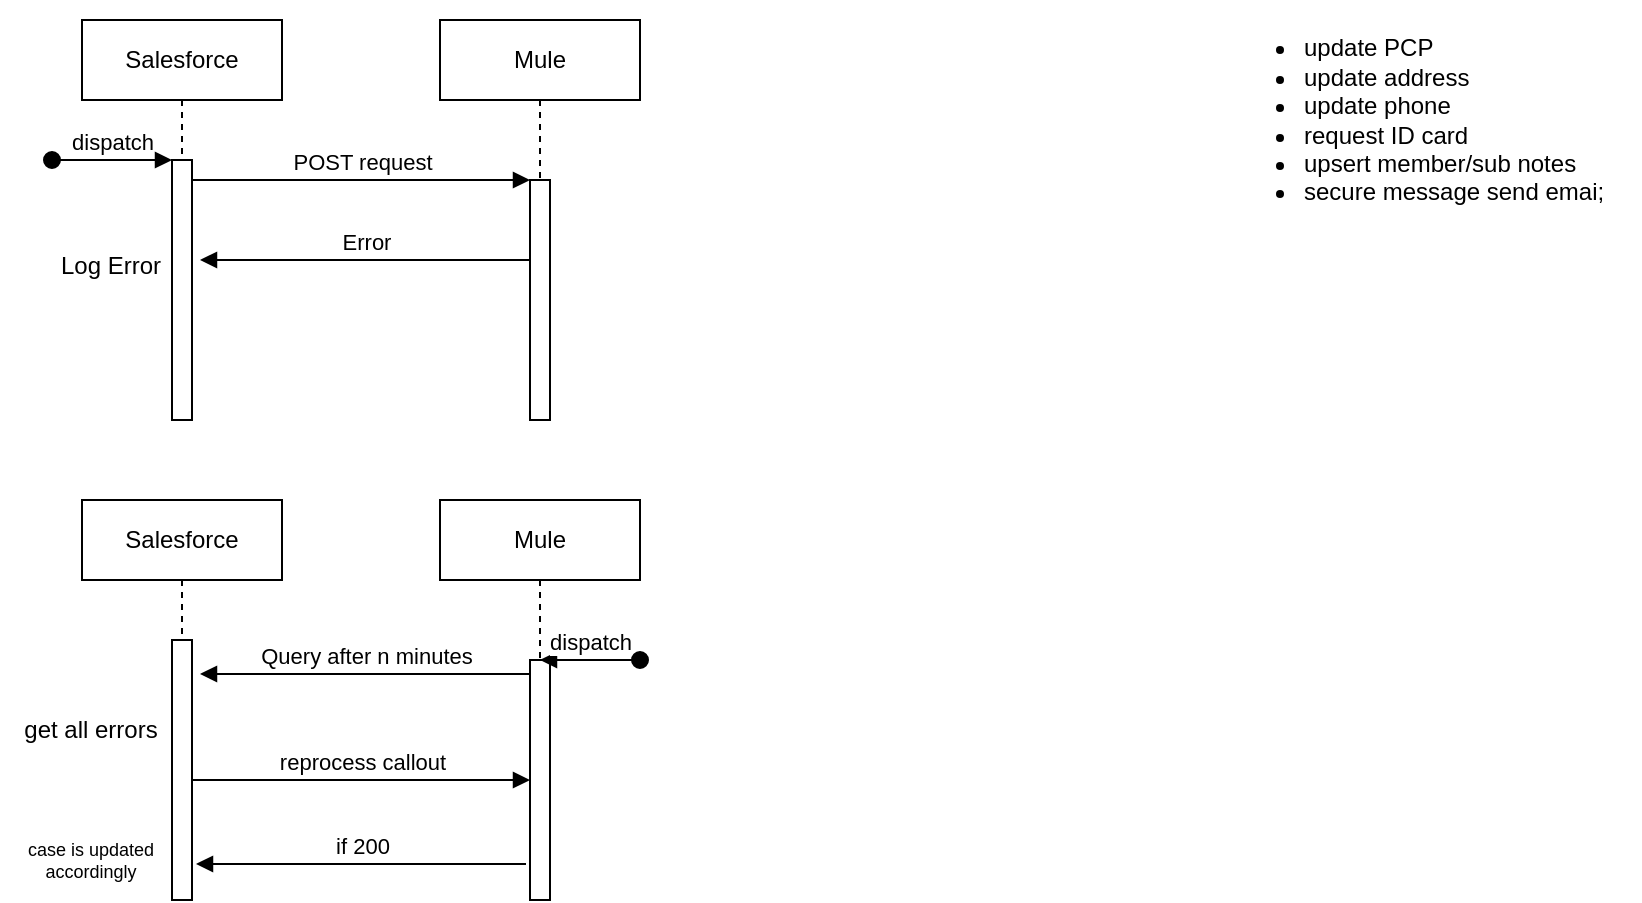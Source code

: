 <mxfile version="24.8.6" pages="2">
  <diagram name="Page-1" id="2YBvvXClWsGukQMizWep">
    <mxGraphModel dx="683" dy="409" grid="1" gridSize="10" guides="1" tooltips="1" connect="1" arrows="1" fold="1" page="1" pageScale="1" pageWidth="850" pageHeight="1100" math="0" shadow="0">
      <root>
        <mxCell id="0" />
        <mxCell id="1" parent="0" />
        <mxCell id="aM9ryv3xv72pqoxQDRHE-1" value="Salesforce" style="shape=umlLifeline;perimeter=lifelinePerimeter;whiteSpace=wrap;html=1;container=0;dropTarget=0;collapsible=0;recursiveResize=0;outlineConnect=0;portConstraint=eastwest;newEdgeStyle={&quot;edgeStyle&quot;:&quot;elbowEdgeStyle&quot;,&quot;elbow&quot;:&quot;vertical&quot;,&quot;curved&quot;:0,&quot;rounded&quot;:0};" parent="1" vertex="1">
          <mxGeometry x="41" y="40" width="100" height="200" as="geometry" />
        </mxCell>
        <mxCell id="aM9ryv3xv72pqoxQDRHE-2" value="" style="html=1;points=[];perimeter=orthogonalPerimeter;outlineConnect=0;targetShapes=umlLifeline;portConstraint=eastwest;newEdgeStyle={&quot;edgeStyle&quot;:&quot;elbowEdgeStyle&quot;,&quot;elbow&quot;:&quot;vertical&quot;,&quot;curved&quot;:0,&quot;rounded&quot;:0};" parent="aM9ryv3xv72pqoxQDRHE-1" vertex="1">
          <mxGeometry x="45" y="70" width="10" height="130" as="geometry" />
        </mxCell>
        <mxCell id="aM9ryv3xv72pqoxQDRHE-3" value="dispatch" style="html=1;verticalAlign=bottom;startArrow=oval;endArrow=block;startSize=8;edgeStyle=elbowEdgeStyle;elbow=vertical;curved=0;rounded=0;" parent="aM9ryv3xv72pqoxQDRHE-1" target="aM9ryv3xv72pqoxQDRHE-2" edge="1">
          <mxGeometry relative="1" as="geometry">
            <mxPoint x="-15" y="70" as="sourcePoint" />
          </mxGeometry>
        </mxCell>
        <mxCell id="aM9ryv3xv72pqoxQDRHE-5" value="Mule" style="shape=umlLifeline;perimeter=lifelinePerimeter;whiteSpace=wrap;html=1;container=0;dropTarget=0;collapsible=0;recursiveResize=0;outlineConnect=0;portConstraint=eastwest;newEdgeStyle={&quot;edgeStyle&quot;:&quot;elbowEdgeStyle&quot;,&quot;elbow&quot;:&quot;vertical&quot;,&quot;curved&quot;:0,&quot;rounded&quot;:0};" parent="1" vertex="1">
          <mxGeometry x="220" y="40" width="100" height="200" as="geometry" />
        </mxCell>
        <mxCell id="aM9ryv3xv72pqoxQDRHE-6" value="" style="html=1;points=[];perimeter=orthogonalPerimeter;outlineConnect=0;targetShapes=umlLifeline;portConstraint=eastwest;newEdgeStyle={&quot;edgeStyle&quot;:&quot;elbowEdgeStyle&quot;,&quot;elbow&quot;:&quot;vertical&quot;,&quot;curved&quot;:0,&quot;rounded&quot;:0};" parent="aM9ryv3xv72pqoxQDRHE-5" vertex="1">
          <mxGeometry x="45" y="80" width="10" height="120" as="geometry" />
        </mxCell>
        <mxCell id="aM9ryv3xv72pqoxQDRHE-7" value="POST request" style="html=1;verticalAlign=bottom;endArrow=block;edgeStyle=elbowEdgeStyle;elbow=vertical;curved=0;rounded=0;" parent="1" source="aM9ryv3xv72pqoxQDRHE-2" target="aM9ryv3xv72pqoxQDRHE-6" edge="1">
          <mxGeometry relative="1" as="geometry">
            <mxPoint x="195" y="130" as="sourcePoint" />
            <Array as="points">
              <mxPoint x="180" y="120" />
            </Array>
          </mxGeometry>
        </mxCell>
        <mxCell id="aM9ryv3xv72pqoxQDRHE-9" value="Error" style="html=1;verticalAlign=bottom;endArrow=block;edgeStyle=elbowEdgeStyle;elbow=vertical;curved=0;rounded=0;" parent="1" source="aM9ryv3xv72pqoxQDRHE-6" edge="1">
          <mxGeometry relative="1" as="geometry">
            <mxPoint x="175" y="160" as="sourcePoint" />
            <Array as="points">
              <mxPoint x="190" y="160" />
            </Array>
            <mxPoint x="100" y="160.0" as="targetPoint" />
          </mxGeometry>
        </mxCell>
        <mxCell id="5-LlZd3Is8r0wKju0mss-1" value="&lt;ul&gt;&lt;li&gt;update PCP&lt;/li&gt;&lt;li&gt;update address&lt;/li&gt;&lt;li&gt;update phone&lt;/li&gt;&lt;li&gt;request ID card&lt;/li&gt;&lt;li&gt;upsert member/sub notes&lt;/li&gt;&lt;li&gt;secure message send emai;&lt;/li&gt;&lt;/ul&gt;" style="text;html=1;align=left;verticalAlign=middle;resizable=0;points=[];autosize=1;strokeColor=none;fillColor=none;" vertex="1" parent="1">
          <mxGeometry x="610" y="30" width="210" height="120" as="geometry" />
        </mxCell>
        <mxCell id="YPPJ2A2amINfqLARDPHf-1" value="Log Error" style="text;html=1;align=center;verticalAlign=middle;resizable=0;points=[];autosize=1;strokeColor=none;fillColor=none;" vertex="1" parent="1">
          <mxGeometry x="20" y="148" width="70" height="30" as="geometry" />
        </mxCell>
        <mxCell id="YPPJ2A2amINfqLARDPHf-3" value="Salesforce" style="shape=umlLifeline;perimeter=lifelinePerimeter;whiteSpace=wrap;html=1;container=0;dropTarget=0;collapsible=0;recursiveResize=0;outlineConnect=0;portConstraint=eastwest;newEdgeStyle={&quot;edgeStyle&quot;:&quot;elbowEdgeStyle&quot;,&quot;elbow&quot;:&quot;vertical&quot;,&quot;curved&quot;:0,&quot;rounded&quot;:0};" vertex="1" parent="1">
          <mxGeometry x="41" y="280" width="100" height="200" as="geometry" />
        </mxCell>
        <mxCell id="YPPJ2A2amINfqLARDPHf-4" value="" style="html=1;points=[];perimeter=orthogonalPerimeter;outlineConnect=0;targetShapes=umlLifeline;portConstraint=eastwest;newEdgeStyle={&quot;edgeStyle&quot;:&quot;elbowEdgeStyle&quot;,&quot;elbow&quot;:&quot;vertical&quot;,&quot;curved&quot;:0,&quot;rounded&quot;:0};" vertex="1" parent="YPPJ2A2amINfqLARDPHf-3">
          <mxGeometry x="45" y="70" width="10" height="130" as="geometry" />
        </mxCell>
        <mxCell id="YPPJ2A2amINfqLARDPHf-6" value="Mule" style="shape=umlLifeline;perimeter=lifelinePerimeter;whiteSpace=wrap;html=1;container=0;dropTarget=0;collapsible=0;recursiveResize=0;outlineConnect=0;portConstraint=eastwest;newEdgeStyle={&quot;edgeStyle&quot;:&quot;elbowEdgeStyle&quot;,&quot;elbow&quot;:&quot;vertical&quot;,&quot;curved&quot;:0,&quot;rounded&quot;:0};" vertex="1" parent="1">
          <mxGeometry x="220" y="280" width="100" height="200" as="geometry" />
        </mxCell>
        <mxCell id="YPPJ2A2amINfqLARDPHf-7" value="" style="html=1;points=[];perimeter=orthogonalPerimeter;outlineConnect=0;targetShapes=umlLifeline;portConstraint=eastwest;newEdgeStyle={&quot;edgeStyle&quot;:&quot;elbowEdgeStyle&quot;,&quot;elbow&quot;:&quot;vertical&quot;,&quot;curved&quot;:0,&quot;rounded&quot;:0};" vertex="1" parent="YPPJ2A2amINfqLARDPHf-6">
          <mxGeometry x="45" y="80" width="10" height="120" as="geometry" />
        </mxCell>
        <mxCell id="YPPJ2A2amINfqLARDPHf-8" value="reprocess callout" style="html=1;verticalAlign=bottom;endArrow=block;edgeStyle=elbowEdgeStyle;elbow=vertical;curved=0;rounded=0;" edge="1" parent="1">
          <mxGeometry relative="1" as="geometry">
            <mxPoint x="96" y="420" as="sourcePoint" />
            <Array as="points">
              <mxPoint x="180" y="420" />
            </Array>
            <mxPoint x="265" y="420" as="targetPoint" />
          </mxGeometry>
        </mxCell>
        <mxCell id="YPPJ2A2amINfqLARDPHf-9" value="Query after n minutes" style="html=1;verticalAlign=bottom;endArrow=block;edgeStyle=elbowEdgeStyle;elbow=vertical;curved=0;rounded=0;" edge="1" parent="1">
          <mxGeometry relative="1" as="geometry">
            <mxPoint x="265" y="367" as="sourcePoint" />
            <Array as="points">
              <mxPoint x="190" y="367" />
            </Array>
            <mxPoint x="100" y="367.0" as="targetPoint" />
          </mxGeometry>
        </mxCell>
        <mxCell id="YPPJ2A2amINfqLARDPHf-10" value="get all errors" style="text;html=1;align=center;verticalAlign=middle;resizable=0;points=[];autosize=1;strokeColor=none;fillColor=none;" vertex="1" parent="1">
          <mxGeometry y="380" width="90" height="30" as="geometry" />
        </mxCell>
        <mxCell id="YPPJ2A2amINfqLARDPHf-11" value="dispatch" style="html=1;verticalAlign=bottom;startArrow=oval;endArrow=block;startSize=8;edgeStyle=elbowEdgeStyle;elbow=vertical;curved=0;rounded=0;" edge="1" parent="1" target="YPPJ2A2amINfqLARDPHf-6">
          <mxGeometry relative="1" as="geometry">
            <mxPoint x="320" y="360" as="sourcePoint" />
            <mxPoint x="380" y="360" as="targetPoint" />
          </mxGeometry>
        </mxCell>
        <mxCell id="YPPJ2A2amINfqLARDPHf-12" value="if 200" style="html=1;verticalAlign=bottom;endArrow=block;edgeStyle=elbowEdgeStyle;elbow=vertical;curved=0;rounded=0;" edge="1" parent="1">
          <mxGeometry relative="1" as="geometry">
            <mxPoint x="263" y="462" as="sourcePoint" />
            <Array as="points">
              <mxPoint x="188" y="462" />
            </Array>
            <mxPoint x="98" y="462.0" as="targetPoint" />
          </mxGeometry>
        </mxCell>
        <mxCell id="xEmHOwXSVzhgVvcO0kzN-1" value="case is updated&lt;div style=&quot;font-size: 9px;&quot;&gt;accordingly&lt;/div&gt;" style="text;html=1;align=center;verticalAlign=middle;resizable=0;points=[];autosize=1;strokeColor=none;fillColor=none;fontSize=9;" vertex="1" parent="1">
          <mxGeometry y="440" width="90" height="40" as="geometry" />
        </mxCell>
      </root>
    </mxGraphModel>
  </diagram>
  <diagram name="success" id="eDM25jSAJQROAjqLxpp5">
    <mxGraphModel dx="819" dy="490" grid="1" gridSize="10" guides="1" tooltips="1" connect="1" arrows="1" fold="1" page="1" pageScale="1" pageWidth="850" pageHeight="1100" math="0" shadow="0">
      <root>
        <mxCell id="CXisjr_58KpvYYmvmszg-0" />
        <mxCell id="CXisjr_58KpvYYmvmszg-1" parent="CXisjr_58KpvYYmvmszg-0" />
        <mxCell id="CXisjr_58KpvYYmvmszg-2" value="Salesforce" style="shape=umlLifeline;perimeter=lifelinePerimeter;whiteSpace=wrap;html=1;container=0;dropTarget=0;collapsible=0;recursiveResize=0;outlineConnect=0;portConstraint=eastwest;newEdgeStyle={&quot;edgeStyle&quot;:&quot;elbowEdgeStyle&quot;,&quot;elbow&quot;:&quot;vertical&quot;,&quot;curved&quot;:0,&quot;rounded&quot;:0};" vertex="1" parent="CXisjr_58KpvYYmvmszg-1">
          <mxGeometry x="40" y="40" width="100" height="300" as="geometry" />
        </mxCell>
        <mxCell id="CXisjr_58KpvYYmvmszg-3" value="" style="html=1;points=[];perimeter=orthogonalPerimeter;outlineConnect=0;targetShapes=umlLifeline;portConstraint=eastwest;newEdgeStyle={&quot;edgeStyle&quot;:&quot;elbowEdgeStyle&quot;,&quot;elbow&quot;:&quot;vertical&quot;,&quot;curved&quot;:0,&quot;rounded&quot;:0};" vertex="1" parent="CXisjr_58KpvYYmvmszg-2">
          <mxGeometry x="45" y="70" width="10" height="190" as="geometry" />
        </mxCell>
        <mxCell id="CXisjr_58KpvYYmvmszg-4" value="dispatch" style="html=1;verticalAlign=bottom;startArrow=oval;endArrow=block;startSize=8;edgeStyle=elbowEdgeStyle;elbow=vertical;curved=0;rounded=0;" edge="1" parent="CXisjr_58KpvYYmvmszg-2" target="CXisjr_58KpvYYmvmszg-3">
          <mxGeometry relative="1" as="geometry">
            <mxPoint x="-15" y="70" as="sourcePoint" />
          </mxGeometry>
        </mxCell>
        <mxCell id="CXisjr_58KpvYYmvmszg-5" value="MuleSoft" style="shape=umlLifeline;perimeter=lifelinePerimeter;whiteSpace=wrap;html=1;container=0;dropTarget=0;collapsible=0;recursiveResize=0;outlineConnect=0;portConstraint=eastwest;newEdgeStyle={&quot;edgeStyle&quot;:&quot;elbowEdgeStyle&quot;,&quot;elbow&quot;:&quot;vertical&quot;,&quot;curved&quot;:0,&quot;rounded&quot;:0};" vertex="1" parent="CXisjr_58KpvYYmvmszg-1">
          <mxGeometry x="220" y="40" width="100" height="300" as="geometry" />
        </mxCell>
        <mxCell id="CXisjr_58KpvYYmvmszg-6" value="" style="html=1;points=[];perimeter=orthogonalPerimeter;outlineConnect=0;targetShapes=umlLifeline;portConstraint=eastwest;newEdgeStyle={&quot;edgeStyle&quot;:&quot;elbowEdgeStyle&quot;,&quot;elbow&quot;:&quot;vertical&quot;,&quot;curved&quot;:0,&quot;rounded&quot;:0};" vertex="1" parent="CXisjr_58KpvYYmvmszg-5">
          <mxGeometry x="45" y="80" width="10" height="170" as="geometry" />
        </mxCell>
        <mxCell id="CXisjr_58KpvYYmvmszg-7" value="POST request" style="html=1;verticalAlign=bottom;endArrow=block;edgeStyle=elbowEdgeStyle;elbow=vertical;curved=0;rounded=0;" edge="1" parent="CXisjr_58KpvYYmvmszg-1" source="CXisjr_58KpvYYmvmszg-3" target="CXisjr_58KpvYYmvmszg-6">
          <mxGeometry relative="1" as="geometry">
            <mxPoint x="195" y="130" as="sourcePoint" />
            <Array as="points">
              <mxPoint x="180" y="120" />
            </Array>
          </mxGeometry>
        </mxCell>
        <mxCell id="CXisjr_58KpvYYmvmszg-9" value="Success" style="html=1;verticalAlign=bottom;endArrow=block;edgeStyle=elbowEdgeStyle;elbow=vertical;curved=0;rounded=0;" edge="1" parent="CXisjr_58KpvYYmvmszg-1" source="CXisjr_58KpvYYmvmszg-6">
          <mxGeometry relative="1" as="geometry">
            <mxPoint x="175" y="160" as="sourcePoint" />
            <Array as="points">
              <mxPoint x="190" y="160" />
            </Array>
            <mxPoint x="100" y="160.0" as="targetPoint" />
          </mxGeometry>
        </mxCell>
        <mxCell id="CXisjr_58KpvYYmvmszg-11" value="&lt;ul&gt;&lt;li&gt;update PCP&lt;/li&gt;&lt;li&gt;update address&lt;/li&gt;&lt;li&gt;update phone&lt;/li&gt;&lt;li&gt;request ID card&lt;/li&gt;&lt;li&gt;upsert member/sub notes&lt;/li&gt;&lt;li&gt;secure message send emai;&lt;/li&gt;&lt;/ul&gt;" style="text;html=1;align=left;verticalAlign=middle;resizable=0;points=[];autosize=1;strokeColor=none;fillColor=none;" vertex="1" parent="CXisjr_58KpvYYmvmszg-1">
          <mxGeometry x="610" y="30" width="210" height="120" as="geometry" />
        </mxCell>
        <mxCell id="XGRlA_cJeFtJEqKbD7vL-0" value="case is updated&lt;div&gt;accordingly&lt;/div&gt;" style="text;html=1;align=center;verticalAlign=middle;resizable=0;points=[];autosize=1;strokeColor=none;fillColor=default;" vertex="1" parent="CXisjr_58KpvYYmvmszg-1">
          <mxGeometry x="35" y="180" width="110" height="40" as="geometry" />
        </mxCell>
      </root>
    </mxGraphModel>
  </diagram>
</mxfile>
